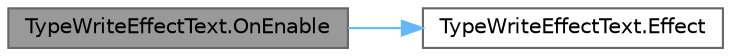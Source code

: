 digraph "TypeWriteEffectText.OnEnable"
{
 // LATEX_PDF_SIZE
  bgcolor="transparent";
  edge [fontname=Helvetica,fontsize=10,labelfontname=Helvetica,labelfontsize=10];
  node [fontname=Helvetica,fontsize=10,shape=box,height=0.2,width=0.4];
  rankdir="LR";
  Node1 [id="Node000001",label="TypeWriteEffectText.OnEnable",height=0.2,width=0.4,color="gray40", fillcolor="grey60", style="filled", fontcolor="black",tooltip=" "];
  Node1 -> Node2 [id="edge1_Node000001_Node000002",color="steelblue1",style="solid",tooltip=" "];
  Node2 [id="Node000002",label="TypeWriteEffectText.Effect",height=0.2,width=0.4,color="grey40", fillcolor="white", style="filled",URL="$class_type_write_effect_text.html#a318e95b9a83b4bbbb47be404f3d72064",tooltip=" "];
}
